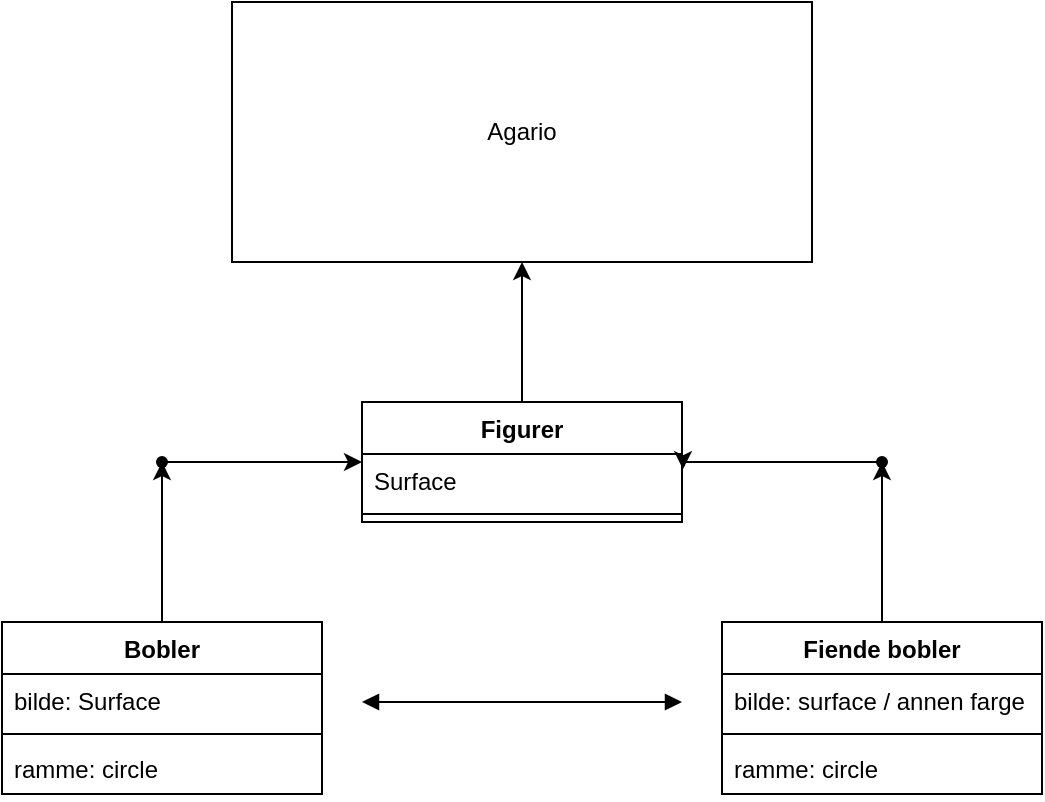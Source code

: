 <mxfile version="22.0.3" type="device">
  <diagram name="Page-1" id="W_q5Hq68XUVAj8t6LoUW">
    <mxGraphModel dx="1036" dy="614" grid="1" gridSize="10" guides="1" tooltips="1" connect="1" arrows="1" fold="1" page="1" pageScale="1" pageWidth="850" pageHeight="1100" math="0" shadow="0">
      <root>
        <mxCell id="0" />
        <mxCell id="1" parent="0" />
        <mxCell id="mCr7Da6j7mIJpmnEMeR7-4" value="Agario" style="html=1;whiteSpace=wrap;" vertex="1" parent="1">
          <mxGeometry x="305" y="10" width="290" height="130" as="geometry" />
        </mxCell>
        <mxCell id="mCr7Da6j7mIJpmnEMeR7-42" value="" style="edgeStyle=orthogonalEdgeStyle;rounded=0;orthogonalLoop=1;jettySize=auto;html=1;" edge="1" parent="1" source="mCr7Da6j7mIJpmnEMeR7-5" target="mCr7Da6j7mIJpmnEMeR7-41">
          <mxGeometry relative="1" as="geometry" />
        </mxCell>
        <mxCell id="mCr7Da6j7mIJpmnEMeR7-5" value="Bobler" style="swimlane;fontStyle=1;align=center;verticalAlign=top;childLayout=stackLayout;horizontal=1;startSize=26;horizontalStack=0;resizeParent=1;resizeParentMax=0;resizeLast=0;collapsible=1;marginBottom=0;whiteSpace=wrap;html=1;" vertex="1" parent="1">
          <mxGeometry x="190" y="320" width="160" height="86" as="geometry" />
        </mxCell>
        <mxCell id="mCr7Da6j7mIJpmnEMeR7-6" value="bilde: Surface" style="text;strokeColor=none;fillColor=none;align=left;verticalAlign=top;spacingLeft=4;spacingRight=4;overflow=hidden;rotatable=0;points=[[0,0.5],[1,0.5]];portConstraint=eastwest;whiteSpace=wrap;html=1;" vertex="1" parent="mCr7Da6j7mIJpmnEMeR7-5">
          <mxGeometry y="26" width="160" height="26" as="geometry" />
        </mxCell>
        <mxCell id="mCr7Da6j7mIJpmnEMeR7-7" value="" style="line;strokeWidth=1;fillColor=none;align=left;verticalAlign=middle;spacingTop=-1;spacingLeft=3;spacingRight=3;rotatable=0;labelPosition=right;points=[];portConstraint=eastwest;strokeColor=inherit;" vertex="1" parent="mCr7Da6j7mIJpmnEMeR7-5">
          <mxGeometry y="52" width="160" height="8" as="geometry" />
        </mxCell>
        <mxCell id="mCr7Da6j7mIJpmnEMeR7-8" value="ramme: circle" style="text;strokeColor=none;fillColor=none;align=left;verticalAlign=top;spacingLeft=4;spacingRight=4;overflow=hidden;rotatable=0;points=[[0,0.5],[1,0.5]];portConstraint=eastwest;whiteSpace=wrap;html=1;" vertex="1" parent="mCr7Da6j7mIJpmnEMeR7-5">
          <mxGeometry y="60" width="160" height="26" as="geometry" />
        </mxCell>
        <mxCell id="mCr7Da6j7mIJpmnEMeR7-10" value="" style="endArrow=block;startArrow=block;endFill=1;startFill=1;html=1;rounded=0;" edge="1" parent="1">
          <mxGeometry width="160" relative="1" as="geometry">
            <mxPoint x="370" y="360" as="sourcePoint" />
            <mxPoint x="530" y="360" as="targetPoint" />
            <Array as="points">
              <mxPoint x="450" y="360" />
            </Array>
          </mxGeometry>
        </mxCell>
        <mxCell id="mCr7Da6j7mIJpmnEMeR7-47" value="" style="edgeStyle=orthogonalEdgeStyle;rounded=0;orthogonalLoop=1;jettySize=auto;html=1;" edge="1" parent="1" source="mCr7Da6j7mIJpmnEMeR7-15" target="mCr7Da6j7mIJpmnEMeR7-46">
          <mxGeometry relative="1" as="geometry" />
        </mxCell>
        <mxCell id="mCr7Da6j7mIJpmnEMeR7-15" value="Fiende bobler" style="swimlane;fontStyle=1;align=center;verticalAlign=top;childLayout=stackLayout;horizontal=1;startSize=26;horizontalStack=0;resizeParent=1;resizeParentMax=0;resizeLast=0;collapsible=1;marginBottom=0;whiteSpace=wrap;html=1;" vertex="1" parent="1">
          <mxGeometry x="550" y="320" width="160" height="86" as="geometry" />
        </mxCell>
        <mxCell id="mCr7Da6j7mIJpmnEMeR7-16" value="bilde: surface / annen farge" style="text;strokeColor=none;fillColor=none;align=left;verticalAlign=top;spacingLeft=4;spacingRight=4;overflow=hidden;rotatable=0;points=[[0,0.5],[1,0.5]];portConstraint=eastwest;whiteSpace=wrap;html=1;" vertex="1" parent="mCr7Da6j7mIJpmnEMeR7-15">
          <mxGeometry y="26" width="160" height="26" as="geometry" />
        </mxCell>
        <mxCell id="mCr7Da6j7mIJpmnEMeR7-17" value="" style="line;strokeWidth=1;fillColor=none;align=left;verticalAlign=middle;spacingTop=-1;spacingLeft=3;spacingRight=3;rotatable=0;labelPosition=right;points=[];portConstraint=eastwest;strokeColor=inherit;" vertex="1" parent="mCr7Da6j7mIJpmnEMeR7-15">
          <mxGeometry y="52" width="160" height="8" as="geometry" />
        </mxCell>
        <mxCell id="mCr7Da6j7mIJpmnEMeR7-18" value="ramme: circle" style="text;strokeColor=none;fillColor=none;align=left;verticalAlign=top;spacingLeft=4;spacingRight=4;overflow=hidden;rotatable=0;points=[[0,0.5],[1,0.5]];portConstraint=eastwest;whiteSpace=wrap;html=1;" vertex="1" parent="mCr7Da6j7mIJpmnEMeR7-15">
          <mxGeometry y="60" width="160" height="26" as="geometry" />
        </mxCell>
        <mxCell id="mCr7Da6j7mIJpmnEMeR7-49" value="" style="edgeStyle=orthogonalEdgeStyle;rounded=0;orthogonalLoop=1;jettySize=auto;html=1;" edge="1" parent="1" source="mCr7Da6j7mIJpmnEMeR7-23" target="mCr7Da6j7mIJpmnEMeR7-4">
          <mxGeometry relative="1" as="geometry" />
        </mxCell>
        <mxCell id="mCr7Da6j7mIJpmnEMeR7-23" value="Figurer" style="swimlane;fontStyle=1;align=center;verticalAlign=top;childLayout=stackLayout;horizontal=1;startSize=26;horizontalStack=0;resizeParent=1;resizeParentMax=0;resizeLast=0;collapsible=1;marginBottom=0;whiteSpace=wrap;html=1;" vertex="1" parent="1">
          <mxGeometry x="370" y="210" width="160" height="60" as="geometry" />
        </mxCell>
        <mxCell id="mCr7Da6j7mIJpmnEMeR7-24" value="Surface&lt;br&gt;" style="text;strokeColor=none;fillColor=none;align=left;verticalAlign=top;spacingLeft=4;spacingRight=4;overflow=hidden;rotatable=0;points=[[0,0.5],[1,0.5]];portConstraint=eastwest;whiteSpace=wrap;html=1;" vertex="1" parent="mCr7Da6j7mIJpmnEMeR7-23">
          <mxGeometry y="26" width="160" height="26" as="geometry" />
        </mxCell>
        <mxCell id="mCr7Da6j7mIJpmnEMeR7-25" value="" style="line;strokeWidth=1;fillColor=none;align=left;verticalAlign=middle;spacingTop=-1;spacingLeft=3;spacingRight=3;rotatable=0;labelPosition=right;points=[];portConstraint=eastwest;strokeColor=inherit;" vertex="1" parent="mCr7Da6j7mIJpmnEMeR7-23">
          <mxGeometry y="52" width="160" height="8" as="geometry" />
        </mxCell>
        <mxCell id="mCr7Da6j7mIJpmnEMeR7-41" value="" style="shape=waypoint;sketch=0;size=6;pointerEvents=1;points=[];fillColor=default;resizable=0;rotatable=0;perimeter=centerPerimeter;snapToPoint=1;verticalAlign=top;fontStyle=1;startSize=26;" vertex="1" parent="1">
          <mxGeometry x="260" y="230" width="20" height="20" as="geometry" />
        </mxCell>
        <mxCell id="mCr7Da6j7mIJpmnEMeR7-44" style="edgeStyle=orthogonalEdgeStyle;rounded=0;orthogonalLoop=1;jettySize=auto;html=1;entryX=0;entryY=0.154;entryDx=0;entryDy=0;entryPerimeter=0;" edge="1" parent="1" source="mCr7Da6j7mIJpmnEMeR7-41" target="mCr7Da6j7mIJpmnEMeR7-24">
          <mxGeometry relative="1" as="geometry" />
        </mxCell>
        <mxCell id="mCr7Da6j7mIJpmnEMeR7-46" value="" style="shape=waypoint;sketch=0;size=6;pointerEvents=1;points=[];fillColor=default;resizable=0;rotatable=0;perimeter=centerPerimeter;snapToPoint=1;verticalAlign=top;fontStyle=1;startSize=26;" vertex="1" parent="1">
          <mxGeometry x="620" y="230" width="20" height="20" as="geometry" />
        </mxCell>
        <mxCell id="mCr7Da6j7mIJpmnEMeR7-48" style="edgeStyle=orthogonalEdgeStyle;rounded=0;orthogonalLoop=1;jettySize=auto;html=1;entryX=1.003;entryY=0.293;entryDx=0;entryDy=0;entryPerimeter=0;" edge="1" parent="1" source="mCr7Da6j7mIJpmnEMeR7-46" target="mCr7Da6j7mIJpmnEMeR7-24">
          <mxGeometry relative="1" as="geometry">
            <Array as="points">
              <mxPoint x="530" y="240" />
            </Array>
          </mxGeometry>
        </mxCell>
      </root>
    </mxGraphModel>
  </diagram>
</mxfile>

